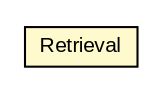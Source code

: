 #!/usr/local/bin/dot
#
# Class diagram 
# Generated by UMLGraph version 5.3 (http://www.umlgraph.org/)
#

digraph G {
	edge [fontname="arial",fontsize=10,labelfontname="arial",labelfontsize=10];
	node [fontname="arial",fontsize=10,shape=plaintext];
	nodesep=0.25;
	ranksep=0.5;
	// context.arch.storage.Retrieval
	c33988 [label=<<table title="context.arch.storage.Retrieval" border="0" cellborder="1" cellspacing="0" cellpadding="2" port="p" bgcolor="lemonChiffon" href="./Retrieval.html">
		<tr><td><table border="0" cellspacing="0" cellpadding="1">
<tr><td align="center" balign="center"> Retrieval </td></tr>
		</table></td></tr>
		</table>>, fontname="arial", fontcolor="black", fontsize=10.0];
}

